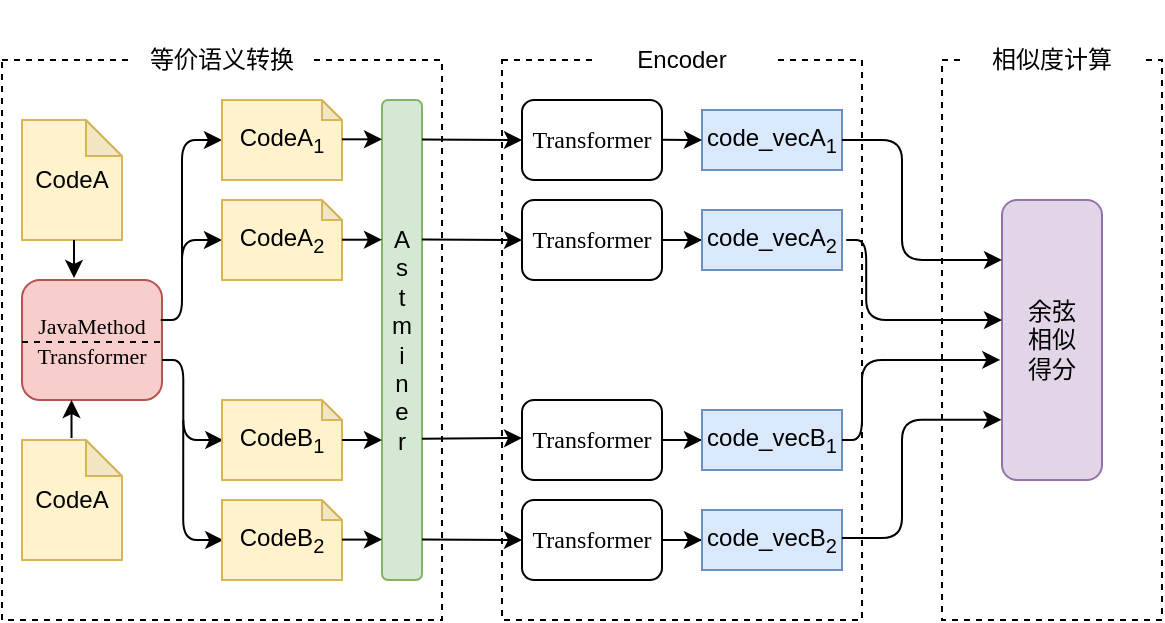 <mxfile version="14.6.9" type="github">
  <diagram id="4fd6TbouU1RvE8j10C3i" name="Page-1">
    <mxGraphModel dx="782" dy="551" grid="1" gridSize="10" guides="1" tooltips="1" connect="1" arrows="1" fold="1" page="1" pageScale="1" pageWidth="827" pageHeight="1169" math="0" shadow="0">
      <root>
        <mxCell id="0" />
        <mxCell id="1" parent="0" />
        <mxCell id="a2b0RXaYXDIeXqXKKZ-i-1" value="" style="whiteSpace=wrap;html=1;dashed=1;" vertex="1" parent="1">
          <mxGeometry x="110" y="210" width="220" height="280" as="geometry" />
        </mxCell>
        <mxCell id="a2b0RXaYXDIeXqXKKZ-i-2" value="等价语义转换" style="text;html=1;align=center;verticalAlign=middle;whiteSpace=wrap;rounded=0;dashed=1;labelBackgroundColor=none;fillColor=#ffffff;" vertex="1" parent="1">
          <mxGeometry x="175" y="180" width="90" height="60" as="geometry" />
        </mxCell>
        <mxCell id="a2b0RXaYXDIeXqXKKZ-i-7" value="" style="whiteSpace=wrap;html=1;dashed=1;" vertex="1" parent="1">
          <mxGeometry x="360" y="210" width="180" height="280" as="geometry" />
        </mxCell>
        <mxCell id="a2b0RXaYXDIeXqXKKZ-i-8" value="Encoder" style="text;html=1;align=center;verticalAlign=middle;whiteSpace=wrap;rounded=0;dashed=1;labelBackgroundColor=none;fillColor=#ffffff;" vertex="1" parent="1">
          <mxGeometry x="405" y="180" width="90" height="60" as="geometry" />
        </mxCell>
        <mxCell id="a2b0RXaYXDIeXqXKKZ-i-13" value="" style="whiteSpace=wrap;html=1;dashed=1;" vertex="1" parent="1">
          <mxGeometry x="580" y="210" width="110" height="280" as="geometry" />
        </mxCell>
        <mxCell id="a2b0RXaYXDIeXqXKKZ-i-14" value="相似度计算" style="text;html=1;align=center;verticalAlign=middle;whiteSpace=wrap;rounded=0;dashed=1;labelBackgroundColor=none;fillColor=#ffffff;" vertex="1" parent="1">
          <mxGeometry x="590" y="180" width="90" height="60" as="geometry" />
        </mxCell>
        <mxCell id="a2b0RXaYXDIeXqXKKZ-i-19" value="CodeA" style="shape=note;whiteSpace=wrap;html=1;backgroundOutline=1;darkOpacity=0.05;size=18;fillColor=#fff2cc;strokeColor=#d6b656;" vertex="1" parent="1">
          <mxGeometry x="120" y="240" width="50" height="60" as="geometry" />
        </mxCell>
        <mxCell id="a2b0RXaYXDIeXqXKKZ-i-20" value="&lt;div&gt;&lt;font style=&quot;font-size: 11px&quot;&gt;&lt;span style=&quot;font-family: &amp;#34;times new roman&amp;#34; , serif ; color: black&quot; lang=&quot;EN-US&quot;&gt;JavaMethod&lt;/span&gt;&lt;/font&gt;&lt;/div&gt;&lt;div&gt;&lt;font style=&quot;font-size: 11px&quot;&gt;&lt;span style=&quot;font-family: &amp;#34;times new roman&amp;#34; , serif ; color: black&quot; lang=&quot;EN-US&quot;&gt;Transformer&lt;/span&gt;&lt;/font&gt;&lt;/div&gt;" style="rounded=1;whiteSpace=wrap;html=1;fillColor=#f8cecc;strokeColor=#b85450;" vertex="1" parent="1">
          <mxGeometry x="120" y="320" width="70" height="60" as="geometry" />
        </mxCell>
        <mxCell id="a2b0RXaYXDIeXqXKKZ-i-21" value="CodeA" style="shape=note;whiteSpace=wrap;html=1;backgroundOutline=1;darkOpacity=0.05;size=18;fillColor=#fff2cc;strokeColor=#d6b656;" vertex="1" parent="1">
          <mxGeometry x="120" y="400" width="50" height="60" as="geometry" />
        </mxCell>
        <mxCell id="a2b0RXaYXDIeXqXKKZ-i-23" value="" style="endArrow=classic;html=1;" edge="1" parent="1">
          <mxGeometry width="50" height="50" relative="1" as="geometry">
            <mxPoint x="146" y="300" as="sourcePoint" />
            <mxPoint x="146" y="319" as="targetPoint" />
          </mxGeometry>
        </mxCell>
        <mxCell id="a2b0RXaYXDIeXqXKKZ-i-24" value="" style="endArrow=classic;html=1;" edge="1" parent="1">
          <mxGeometry width="50" height="50" relative="1" as="geometry">
            <mxPoint x="144.76" y="399" as="sourcePoint" />
            <mxPoint x="144.76" y="380" as="targetPoint" />
          </mxGeometry>
        </mxCell>
        <mxCell id="a2b0RXaYXDIeXqXKKZ-i-26" value="" style="endArrow=none;dashed=1;html=1;exitX=0;exitY=0.5;exitDx=0;exitDy=0;" edge="1" parent="1">
          <mxGeometry width="50" height="50" relative="1" as="geometry">
            <mxPoint x="120" y="351" as="sourcePoint" />
            <mxPoint x="190" y="351" as="targetPoint" />
          </mxGeometry>
        </mxCell>
        <mxCell id="a2b0RXaYXDIeXqXKKZ-i-27" value="" style="edgeStyle=segmentEdgeStyle;endArrow=classic;html=1;exitX=0.991;exitY=0.333;exitDx=0;exitDy=0;exitPerimeter=0;" edge="1" parent="1" source="a2b0RXaYXDIeXqXKKZ-i-20">
          <mxGeometry width="50" height="50" relative="1" as="geometry">
            <mxPoint x="190" y="330" as="sourcePoint" />
            <mxPoint x="220" y="300" as="targetPoint" />
            <Array as="points">
              <mxPoint x="200" y="340" />
              <mxPoint x="200" y="300" />
            </Array>
          </mxGeometry>
        </mxCell>
        <mxCell id="a2b0RXaYXDIeXqXKKZ-i-29" value="" style="edgeStyle=segmentEdgeStyle;endArrow=classic;html=1;" edge="1" parent="1">
          <mxGeometry width="50" height="50" relative="1" as="geometry">
            <mxPoint x="200" y="310" as="sourcePoint" />
            <mxPoint x="220" y="250" as="targetPoint" />
            <Array as="points">
              <mxPoint x="200" y="250" />
            </Array>
          </mxGeometry>
        </mxCell>
        <mxCell id="a2b0RXaYXDIeXqXKKZ-i-30" value="CodeA&lt;sub&gt;1&lt;/sub&gt;" style="shape=note;whiteSpace=wrap;html=1;backgroundOutline=1;darkOpacity=0.05;size=10;fillColor=#fff2cc;strokeColor=#d6b656;" vertex="1" parent="1">
          <mxGeometry x="220" y="230" width="60" height="40" as="geometry" />
        </mxCell>
        <mxCell id="a2b0RXaYXDIeXqXKKZ-i-31" value="CodeA&lt;sub&gt;2&lt;/sub&gt;" style="shape=note;whiteSpace=wrap;html=1;backgroundOutline=1;darkOpacity=0.05;size=10;fillColor=#fff2cc;strokeColor=#d6b656;" vertex="1" parent="1">
          <mxGeometry x="220" y="280" width="60" height="40" as="geometry" />
        </mxCell>
        <mxCell id="a2b0RXaYXDIeXqXKKZ-i-36" value="" style="edgeStyle=segmentEdgeStyle;endArrow=classic;html=1;" edge="1" parent="1">
          <mxGeometry width="50" height="50" relative="1" as="geometry">
            <mxPoint x="200.63" y="390.02" as="sourcePoint" />
            <mxPoint x="220.63" y="450.02" as="targetPoint" />
            <Array as="points">
              <mxPoint x="200.63" y="450.02" />
            </Array>
          </mxGeometry>
        </mxCell>
        <mxCell id="a2b0RXaYXDIeXqXKKZ-i-37" value="" style="edgeStyle=segmentEdgeStyle;endArrow=classic;html=1;exitX=0.991;exitY=0.333;exitDx=0;exitDy=0;exitPerimeter=0;" edge="1" parent="1">
          <mxGeometry width="50" height="50" relative="1" as="geometry">
            <mxPoint x="190.0" y="360" as="sourcePoint" />
            <mxPoint x="220.63" y="400.02" as="targetPoint" />
            <Array as="points">
              <mxPoint x="200.63" y="360.02" />
              <mxPoint x="200.63" y="400.02" />
            </Array>
          </mxGeometry>
        </mxCell>
        <mxCell id="a2b0RXaYXDIeXqXKKZ-i-38" value="CodeB&lt;sub&gt;1&lt;/sub&gt;" style="shape=note;whiteSpace=wrap;html=1;backgroundOutline=1;darkOpacity=0.05;size=10;fillColor=#fff2cc;strokeColor=#d6b656;" vertex="1" parent="1">
          <mxGeometry x="220" y="380" width="60" height="40" as="geometry" />
        </mxCell>
        <mxCell id="a2b0RXaYXDIeXqXKKZ-i-39" value="CodeB&lt;sub&gt;2&lt;/sub&gt;" style="shape=note;whiteSpace=wrap;html=1;backgroundOutline=1;darkOpacity=0.05;size=10;fillColor=#fff2cc;strokeColor=#d6b656;" vertex="1" parent="1">
          <mxGeometry x="220" y="430" width="60" height="40" as="geometry" />
        </mxCell>
        <mxCell id="a2b0RXaYXDIeXqXKKZ-i-41" value="&lt;div&gt;A&lt;/div&gt;&lt;div&gt;s&lt;br&gt;&lt;/div&gt;&lt;div&gt;t&lt;/div&gt;&lt;div&gt;m&lt;/div&gt;&lt;div&gt;i&lt;/div&gt;&lt;div&gt;n&lt;/div&gt;&lt;div&gt;e&lt;/div&gt;&lt;div&gt;r&lt;br&gt;&lt;/div&gt;" style="rounded=1;whiteSpace=wrap;html=1;fillColor=#d5e8d4;strokeColor=#82b366;" vertex="1" parent="1">
          <mxGeometry x="300" y="230" width="20" height="240" as="geometry" />
        </mxCell>
        <mxCell id="a2b0RXaYXDIeXqXKKZ-i-42" value="" style="endArrow=classic;html=1;" edge="1" parent="1">
          <mxGeometry width="50" height="50" relative="1" as="geometry">
            <mxPoint x="280" y="249.66" as="sourcePoint" />
            <mxPoint x="300" y="249.66" as="targetPoint" />
          </mxGeometry>
        </mxCell>
        <mxCell id="a2b0RXaYXDIeXqXKKZ-i-43" value="" style="endArrow=classic;html=1;" edge="1" parent="1">
          <mxGeometry width="50" height="50" relative="1" as="geometry">
            <mxPoint x="280" y="299.86" as="sourcePoint" />
            <mxPoint x="300" y="299.86" as="targetPoint" />
          </mxGeometry>
        </mxCell>
        <mxCell id="a2b0RXaYXDIeXqXKKZ-i-44" value="" style="endArrow=classic;html=1;" edge="1" parent="1">
          <mxGeometry width="50" height="50" relative="1" as="geometry">
            <mxPoint x="280" y="400" as="sourcePoint" />
            <mxPoint x="300" y="400" as="targetPoint" />
          </mxGeometry>
        </mxCell>
        <mxCell id="a2b0RXaYXDIeXqXKKZ-i-45" value="" style="endArrow=classic;html=1;" edge="1" parent="1">
          <mxGeometry width="50" height="50" relative="1" as="geometry">
            <mxPoint x="280" y="449.8" as="sourcePoint" />
            <mxPoint x="300" y="449.8" as="targetPoint" />
          </mxGeometry>
        </mxCell>
        <mxCell id="a2b0RXaYXDIeXqXKKZ-i-6" value="" style="endArrow=classic;html=1;" edge="1" parent="1">
          <mxGeometry width="50" height="50" relative="1" as="geometry">
            <mxPoint x="320" y="249.71" as="sourcePoint" />
            <mxPoint x="370" y="250" as="targetPoint" />
          </mxGeometry>
        </mxCell>
        <mxCell id="a2b0RXaYXDIeXqXKKZ-i-46" value="" style="endArrow=classic;html=1;" edge="1" parent="1">
          <mxGeometry width="50" height="50" relative="1" as="geometry">
            <mxPoint x="320" y="299.71" as="sourcePoint" />
            <mxPoint x="370" y="300" as="targetPoint" />
          </mxGeometry>
        </mxCell>
        <mxCell id="a2b0RXaYXDIeXqXKKZ-i-47" value="" style="endArrow=classic;html=1;" edge="1" parent="1">
          <mxGeometry width="50" height="50" relative="1" as="geometry">
            <mxPoint x="320" y="399.43" as="sourcePoint" />
            <mxPoint x="370" y="399" as="targetPoint" />
          </mxGeometry>
        </mxCell>
        <mxCell id="a2b0RXaYXDIeXqXKKZ-i-48" value="" style="endArrow=classic;html=1;" edge="1" parent="1">
          <mxGeometry width="50" height="50" relative="1" as="geometry">
            <mxPoint x="320" y="449.71" as="sourcePoint" />
            <mxPoint x="370" y="450" as="targetPoint" />
          </mxGeometry>
        </mxCell>
        <mxCell id="a2b0RXaYXDIeXqXKKZ-i-49" value="&lt;font size=&quot;1&quot;&gt;&lt;span style=&quot;font-size: 12px ; font-family: &amp;#34;times new roman&amp;#34; , serif&quot; lang=&quot;EN-US&quot;&gt;Transformer&lt;/span&gt;&lt;/font&gt;" style="rounded=1;whiteSpace=wrap;html=1;" vertex="1" parent="1">
          <mxGeometry x="370" y="230" width="70" height="40" as="geometry" />
        </mxCell>
        <mxCell id="a2b0RXaYXDIeXqXKKZ-i-59" value="" style="edgeStyle=orthogonalEdgeStyle;rounded=0;orthogonalLoop=1;jettySize=auto;html=1;" edge="1" parent="1" source="a2b0RXaYXDIeXqXKKZ-i-50" target="a2b0RXaYXDIeXqXKKZ-i-54">
          <mxGeometry relative="1" as="geometry" />
        </mxCell>
        <mxCell id="a2b0RXaYXDIeXqXKKZ-i-50" value="&lt;font size=&quot;1&quot;&gt;&lt;span style=&quot;font-size: 12px ; font-family: &amp;#34;times new roman&amp;#34; , serif&quot; lang=&quot;EN-US&quot;&gt;Transformer&lt;/span&gt;&lt;/font&gt;" style="rounded=1;whiteSpace=wrap;html=1;" vertex="1" parent="1">
          <mxGeometry x="370" y="280" width="70" height="40" as="geometry" />
        </mxCell>
        <mxCell id="a2b0RXaYXDIeXqXKKZ-i-60" value="" style="edgeStyle=orthogonalEdgeStyle;rounded=0;orthogonalLoop=1;jettySize=auto;html=1;" edge="1" parent="1" source="a2b0RXaYXDIeXqXKKZ-i-51" target="a2b0RXaYXDIeXqXKKZ-i-55">
          <mxGeometry relative="1" as="geometry" />
        </mxCell>
        <mxCell id="a2b0RXaYXDIeXqXKKZ-i-51" value="&lt;font size=&quot;1&quot;&gt;&lt;span style=&quot;font-size: 12px ; font-family: &amp;#34;times new roman&amp;#34; , serif&quot; lang=&quot;EN-US&quot;&gt;Transformer&lt;/span&gt;&lt;/font&gt;" style="rounded=1;whiteSpace=wrap;html=1;" vertex="1" parent="1">
          <mxGeometry x="370" y="380" width="70" height="40" as="geometry" />
        </mxCell>
        <mxCell id="a2b0RXaYXDIeXqXKKZ-i-61" value="" style="edgeStyle=orthogonalEdgeStyle;rounded=0;orthogonalLoop=1;jettySize=auto;html=1;" edge="1" parent="1" source="a2b0RXaYXDIeXqXKKZ-i-52" target="a2b0RXaYXDIeXqXKKZ-i-56">
          <mxGeometry relative="1" as="geometry" />
        </mxCell>
        <mxCell id="a2b0RXaYXDIeXqXKKZ-i-52" value="&lt;font size=&quot;1&quot;&gt;&lt;span style=&quot;font-size: 12px ; font-family: &amp;#34;times new roman&amp;#34; , serif&quot; lang=&quot;EN-US&quot;&gt;Transformer&lt;/span&gt;&lt;/font&gt;" style="rounded=1;whiteSpace=wrap;html=1;" vertex="1" parent="1">
          <mxGeometry x="370" y="430" width="70" height="40" as="geometry" />
        </mxCell>
        <mxCell id="a2b0RXaYXDIeXqXKKZ-i-53" value="code_vecA&lt;sub&gt;1&lt;/sub&gt;" style="rounded=0;whiteSpace=wrap;html=1;fillColor=#dae8fc;strokeColor=#6c8ebf;" vertex="1" parent="1">
          <mxGeometry x="460" y="235" width="70" height="30" as="geometry" />
        </mxCell>
        <mxCell id="a2b0RXaYXDIeXqXKKZ-i-54" value="code_vecA&lt;sub&gt;2&lt;/sub&gt;" style="rounded=0;whiteSpace=wrap;html=1;fillColor=#dae8fc;strokeColor=#6c8ebf;" vertex="1" parent="1">
          <mxGeometry x="460" y="285" width="70" height="30" as="geometry" />
        </mxCell>
        <mxCell id="a2b0RXaYXDIeXqXKKZ-i-55" value="code_vecB&lt;sub&gt;1&lt;/sub&gt;" style="rounded=0;whiteSpace=wrap;html=1;fillColor=#dae8fc;strokeColor=#6c8ebf;" vertex="1" parent="1">
          <mxGeometry x="460" y="385" width="70" height="30" as="geometry" />
        </mxCell>
        <mxCell id="a2b0RXaYXDIeXqXKKZ-i-56" value="code_vecB&lt;sub&gt;2&lt;/sub&gt;" style="rounded=0;whiteSpace=wrap;html=1;fillColor=#dae8fc;strokeColor=#6c8ebf;" vertex="1" parent="1">
          <mxGeometry x="460" y="435" width="70" height="30" as="geometry" />
        </mxCell>
        <mxCell id="a2b0RXaYXDIeXqXKKZ-i-57" value="" style="endArrow=classic;html=1;entryX=0;entryY=0.5;entryDx=0;entryDy=0;" edge="1" parent="1" target="a2b0RXaYXDIeXqXKKZ-i-53">
          <mxGeometry width="50" height="50" relative="1" as="geometry">
            <mxPoint x="440" y="249.83" as="sourcePoint" />
            <mxPoint x="450" y="249.83" as="targetPoint" />
          </mxGeometry>
        </mxCell>
        <mxCell id="a2b0RXaYXDIeXqXKKZ-i-62" value="&lt;div&gt;余弦&lt;/div&gt;&lt;div&gt;相似&lt;/div&gt;&lt;div&gt;得分&lt;br&gt;&lt;/div&gt;" style="rounded=1;whiteSpace=wrap;html=1;fillColor=#e1d5e7;strokeColor=#9673a6;" vertex="1" parent="1">
          <mxGeometry x="610" y="280" width="50" height="140" as="geometry" />
        </mxCell>
        <mxCell id="a2b0RXaYXDIeXqXKKZ-i-63" value="" style="edgeStyle=elbowEdgeStyle;elbow=horizontal;endArrow=classic;html=1;entryX=-0.006;entryY=0.785;entryDx=0;entryDy=0;entryPerimeter=0;" edge="1" parent="1" target="a2b0RXaYXDIeXqXKKZ-i-62">
          <mxGeometry width="50" height="50" relative="1" as="geometry">
            <mxPoint x="530" y="449" as="sourcePoint" />
            <mxPoint x="608" y="390" as="targetPoint" />
            <Array as="points">
              <mxPoint x="560" y="400" />
              <mxPoint x="560" y="420" />
            </Array>
          </mxGeometry>
        </mxCell>
        <mxCell id="a2b0RXaYXDIeXqXKKZ-i-66" value="" style="edgeStyle=elbowEdgeStyle;elbow=horizontal;endArrow=classic;html=1;entryX=-0.017;entryY=0.571;entryDx=0;entryDy=0;entryPerimeter=0;" edge="1" parent="1" target="a2b0RXaYXDIeXqXKKZ-i-62">
          <mxGeometry width="50" height="50" relative="1" as="geometry">
            <mxPoint x="530" y="400" as="sourcePoint" />
            <mxPoint x="612" y="360" as="targetPoint" />
            <Array as="points">
              <mxPoint x="540" y="370" />
            </Array>
          </mxGeometry>
        </mxCell>
        <mxCell id="a2b0RXaYXDIeXqXKKZ-i-69" value="" style="edgeStyle=elbowEdgeStyle;elbow=horizontal;endArrow=classic;html=1;entryX=0;entryY=0.429;entryDx=0;entryDy=0;entryPerimeter=0;" edge="1" parent="1" target="a2b0RXaYXDIeXqXKKZ-i-62">
          <mxGeometry width="50" height="50" relative="1" as="geometry">
            <mxPoint x="532.1" y="300" as="sourcePoint" />
            <mxPoint x="610" y="340" as="targetPoint" />
            <Array as="points">
              <mxPoint x="542.1" y="329" />
            </Array>
          </mxGeometry>
        </mxCell>
        <mxCell id="a2b0RXaYXDIeXqXKKZ-i-70" value="" style="edgeStyle=elbowEdgeStyle;elbow=horizontal;endArrow=classic;html=1;entryX=0;entryY=0.214;entryDx=0;entryDy=0;entryPerimeter=0;" edge="1" parent="1" target="a2b0RXaYXDIeXqXKKZ-i-62">
          <mxGeometry width="50" height="50" relative="1" as="geometry">
            <mxPoint x="530" y="250" as="sourcePoint" />
            <mxPoint x="610" y="310" as="targetPoint" />
            <Array as="points">
              <mxPoint x="560" y="325" />
              <mxPoint x="560" y="345" />
            </Array>
          </mxGeometry>
        </mxCell>
      </root>
    </mxGraphModel>
  </diagram>
</mxfile>
